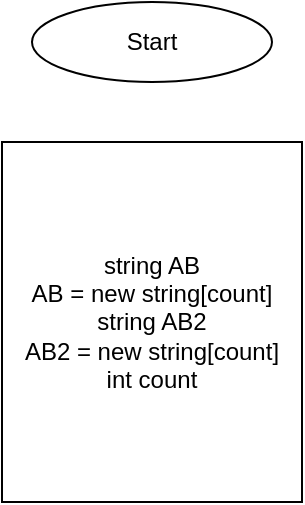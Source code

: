 <mxfile>
    <diagram id="I4M9VPzilsI7Wyy_FVE7" name="Page-1">
        <mxGraphModel dx="576" dy="330" grid="1" gridSize="10" guides="1" tooltips="1" connect="1" arrows="1" fold="1" page="1" pageScale="1" pageWidth="850" pageHeight="1100" math="0" shadow="0">
            <root>
                <mxCell id="0"/>
                <mxCell id="1" parent="0"/>
                <mxCell id="2" value="Start" style="ellipse;whiteSpace=wrap;html=1;" vertex="1" parent="1">
                    <mxGeometry x="260" y="30" width="120" height="40" as="geometry"/>
                </mxCell>
                <mxCell id="3" value="string AB&lt;br&gt;AB = new string[count]&lt;br&gt;string AB2&lt;br&gt;AB2 = new string[count]&lt;br&gt;int count&lt;br&gt;" style="rounded=0;whiteSpace=wrap;html=1;" vertex="1" parent="1">
                    <mxGeometry x="245" y="100" width="150" height="180" as="geometry"/>
                </mxCell>
            </root>
        </mxGraphModel>
    </diagram>
</mxfile>